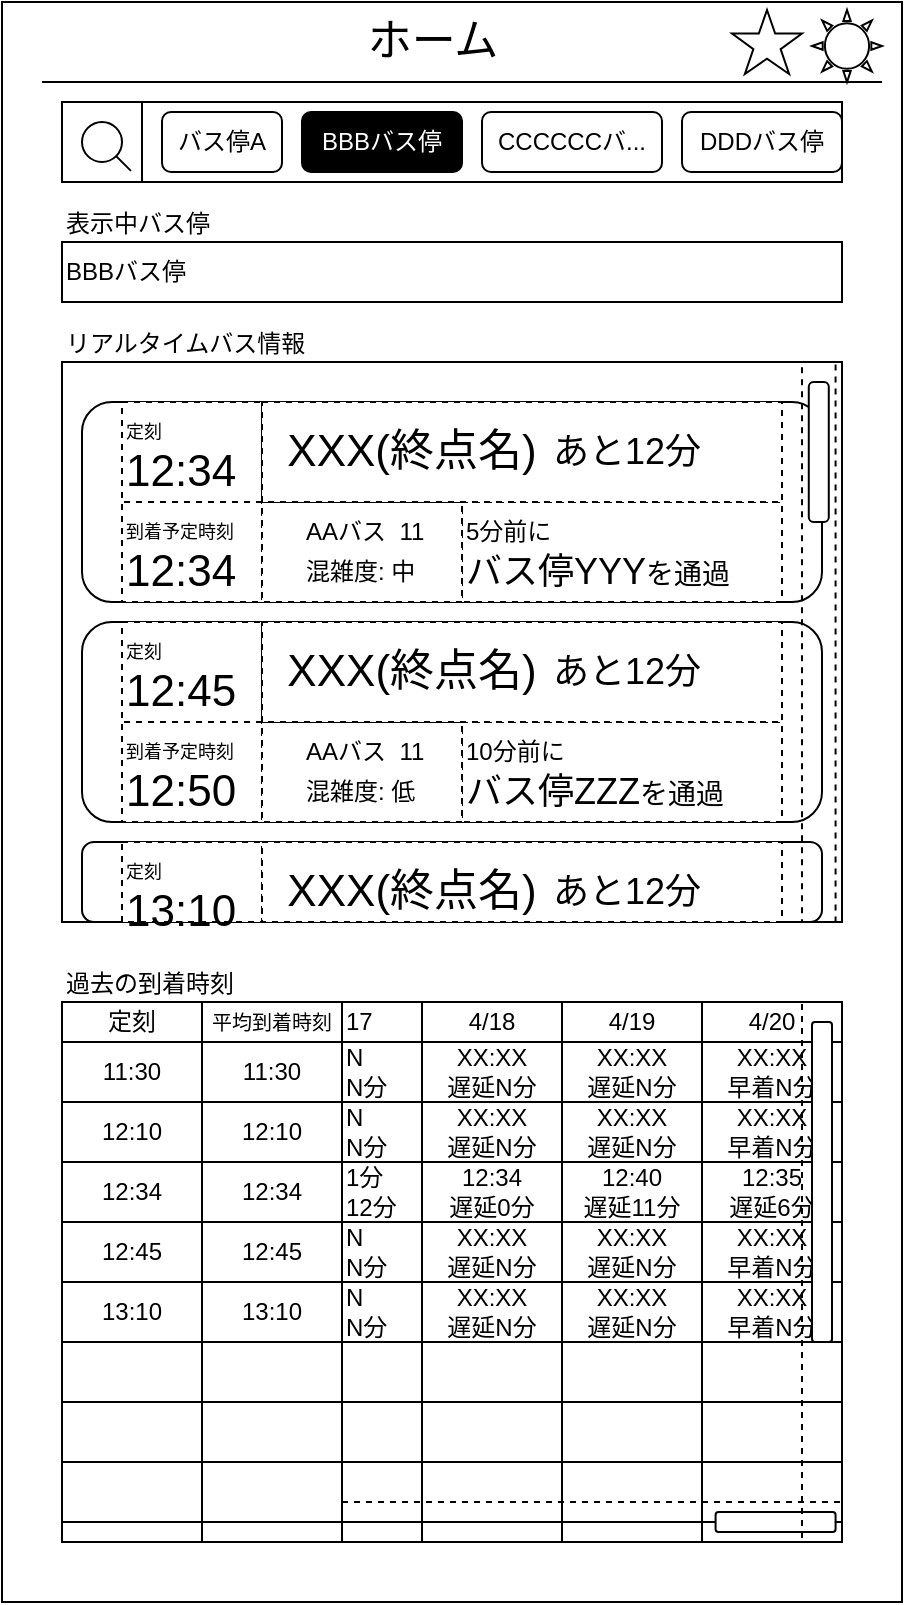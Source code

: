 <mxfile>
    <diagram id="0gX_4mhD0WV99adaaLF_" name="ページ1">
        <mxGraphModel dx="1389" dy="707" grid="1" gridSize="10" guides="1" tooltips="1" connect="1" arrows="1" fold="1" page="1" pageScale="0.5" pageWidth="900" pageHeight="1600" math="0" shadow="0">
            <root>
                <mxCell id="0"/>
                <mxCell id="1" parent="0"/>
                <mxCell id="4" value="" style="rounded=0;whiteSpace=wrap;html=1;movable=0;resizable=0;rotatable=0;deletable=0;editable=0;locked=1;connectable=0;" parent="1" vertex="1">
                    <mxGeometry x="-900" width="450" height="800" as="geometry"/>
                </mxCell>
                <mxCell id="2" value="" style="endArrow=none;html=1;" parent="1" edge="1">
                    <mxGeometry width="50" height="50" relative="1" as="geometry">
                        <mxPoint x="-880" y="40" as="sourcePoint"/>
                        <mxPoint x="-460" y="40" as="targetPoint"/>
                    </mxGeometry>
                </mxCell>
                <mxCell id="3" value="&lt;span style=&quot;font-size: 22px;&quot;&gt;ホーム&lt;/span&gt;" style="text;html=1;align=center;verticalAlign=middle;resizable=0;points=[];autosize=1;strokeColor=none;fillColor=none;" parent="1" vertex="1">
                    <mxGeometry x="-730" width="90" height="40" as="geometry"/>
                </mxCell>
                <mxCell id="5" value="" style="rounded=0;whiteSpace=wrap;html=1;movable=1;resizable=1;rotatable=1;deletable=1;editable=1;locked=0;connectable=1;strokeWidth=1;strokeColor=light-dark(#000000,#EDEDED);" parent="1" vertex="1">
                    <mxGeometry x="-870" y="180" width="390" height="280" as="geometry"/>
                </mxCell>
                <mxCell id="6" value="" style="rounded=1;whiteSpace=wrap;html=1;" parent="1" vertex="1">
                    <mxGeometry x="-860" y="200" width="370" height="100" as="geometry"/>
                </mxCell>
                <mxCell id="9" value="" style="rounded=1;whiteSpace=wrap;html=1;arcSize=24;" parent="1" vertex="1">
                    <mxGeometry x="-496.61" y="190" width="10" height="70" as="geometry"/>
                </mxCell>
                <mxCell id="10" value="" style="rounded=0;whiteSpace=wrap;html=1;" parent="1" vertex="1">
                    <mxGeometry x="-830" y="50" width="350" height="40" as="geometry"/>
                </mxCell>
                <mxCell id="11" value="" style="rounded=0;whiteSpace=wrap;html=1;movable=0;resizable=0;rotatable=0;deletable=0;editable=0;locked=1;connectable=0;" parent="1" vertex="1">
                    <mxGeometry x="-870" y="500" width="390" height="270" as="geometry"/>
                </mxCell>
                <mxCell id="12" value="" style="verticalLabelPosition=bottom;verticalAlign=top;html=1;shape=mxgraph.basic.star" parent="1" vertex="1">
                    <mxGeometry x="-535" y="4" width="35" height="32" as="geometry"/>
                </mxCell>
                <mxCell id="13" value="" style="verticalLabelPosition=bottom;verticalAlign=top;html=1;shape=mxgraph.basic.sun" parent="1" vertex="1">
                    <mxGeometry x="-495" y="4" width="35" height="36" as="geometry"/>
                </mxCell>
                <mxCell id="15" value="リアルタイムバス情報" style="text;html=1;align=left;verticalAlign=bottom;whiteSpace=wrap;rounded=0;" parent="1" vertex="1">
                    <mxGeometry x="-870" y="150" width="140" height="30" as="geometry"/>
                </mxCell>
                <mxCell id="23" value="" style="rounded=0;whiteSpace=wrap;html=1;" parent="1" vertex="1">
                    <mxGeometry x="-870" y="50" width="40" height="40" as="geometry"/>
                </mxCell>
                <mxCell id="24" value="" style="ellipse;whiteSpace=wrap;html=1;aspect=fixed;" parent="1" vertex="1">
                    <mxGeometry x="-860" y="60" width="20" height="20" as="geometry"/>
                </mxCell>
                <mxCell id="25" value="" style="endArrow=none;html=1;exitX=1;exitY=1;exitDx=0;exitDy=0;entryX=0.862;entryY=0.861;entryDx=0;entryDy=0;entryPerimeter=0;" parent="1" source="24" target="23" edge="1">
                    <mxGeometry width="50" height="50" relative="1" as="geometry">
                        <mxPoint x="-700" y="280" as="sourcePoint"/>
                        <mxPoint x="-650" y="230" as="targetPoint"/>
                    </mxGeometry>
                </mxCell>
                <mxCell id="26" value="バス停A" style="rounded=1;whiteSpace=wrap;html=1;fontSize=12;" parent="1" vertex="1">
                    <mxGeometry x="-820" y="55" width="60" height="30" as="geometry"/>
                </mxCell>
                <mxCell id="27" value="BBBバス停" style="rounded=1;whiteSpace=wrap;html=1;fillColor=#000000;fontColor=#FFFFFF;" parent="1" vertex="1">
                    <mxGeometry x="-750" y="55" width="80" height="30" as="geometry"/>
                </mxCell>
                <mxCell id="28" value="CCCCCCバ..." style="rounded=1;whiteSpace=wrap;html=1;" parent="1" vertex="1">
                    <mxGeometry x="-660" y="55" width="90" height="30" as="geometry"/>
                </mxCell>
                <mxCell id="33" value="" style="rounded=0;whiteSpace=wrap;html=1;dashed=1;" parent="1" vertex="1">
                    <mxGeometry x="-840" y="240" width="70" height="60" as="geometry"/>
                </mxCell>
                <mxCell id="29" value="DDDバス停" style="rounded=1;whiteSpace=wrap;html=1;align=center;" parent="1" vertex="1">
                    <mxGeometry x="-560" y="55" width="80" height="30" as="geometry"/>
                </mxCell>
                <mxCell id="37" value="" style="rounded=0;whiteSpace=wrap;html=1;dashed=1;" parent="1" vertex="1">
                    <mxGeometry x="-840" y="200" width="70" height="50" as="geometry"/>
                </mxCell>
                <mxCell id="32" value="&lt;font style=&quot;font-size: 22px;&quot;&gt;12:34&lt;/font&gt;" style="text;html=1;align=left;verticalAlign=middle;whiteSpace=wrap;rounded=0;" parent="1" vertex="1">
                    <mxGeometry x="-840" y="270" width="60" height="30" as="geometry"/>
                </mxCell>
                <mxCell id="16" value="&lt;font style=&quot;font-size: 22px;&quot;&gt;12:34&lt;/font&gt;" style="text;html=1;align=left;verticalAlign=middle;whiteSpace=wrap;rounded=0;" parent="1" vertex="1">
                    <mxGeometry x="-840" y="220" width="60" height="30" as="geometry"/>
                </mxCell>
                <mxCell id="34" value="定刻" style="text;html=1;align=left;verticalAlign=middle;whiteSpace=wrap;rounded=0;fontSize=9;" parent="1" vertex="1">
                    <mxGeometry x="-840" y="200" width="60" height="30" as="geometry"/>
                </mxCell>
                <mxCell id="35" value="到着予定時刻" style="text;html=1;align=left;verticalAlign=middle;whiteSpace=wrap;rounded=0;fontSize=9;" parent="1" vertex="1">
                    <mxGeometry x="-840" y="250" width="60" height="30" as="geometry"/>
                </mxCell>
                <mxCell id="41" value="" style="rounded=0;whiteSpace=wrap;html=1;dashed=1;" parent="1" vertex="1">
                    <mxGeometry x="-670" y="250" width="160" height="50" as="geometry"/>
                </mxCell>
                <mxCell id="38" value="バス停YYY&lt;font style=&quot;font-size: 14px;&quot;&gt;を通過&lt;/font&gt;" style="text;html=1;align=left;verticalAlign=middle;whiteSpace=wrap;rounded=0;fontSize=18;" parent="1" vertex="1">
                    <mxGeometry x="-670" y="270" width="150" height="30" as="geometry"/>
                </mxCell>
                <mxCell id="40" value="5分前に" style="text;html=1;align=left;verticalAlign=middle;whiteSpace=wrap;rounded=0;" parent="1" vertex="1">
                    <mxGeometry x="-670" y="250" width="60" height="30" as="geometry"/>
                </mxCell>
                <mxCell id="42" value="" style="rounded=0;whiteSpace=wrap;html=1;dashed=1;" parent="1" vertex="1">
                    <mxGeometry x="-770" y="250" width="100" height="50" as="geometry"/>
                </mxCell>
                <mxCell id="43" value="" style="rounded=0;whiteSpace=wrap;html=1;dashed=1;" parent="1" vertex="1">
                    <mxGeometry x="-770" y="200" width="260" height="50" as="geometry"/>
                </mxCell>
                <mxCell id="17" value="XXX(終点名)" style="text;html=1;align=center;verticalAlign=middle;whiteSpace=wrap;rounded=0;fontSize=22;" parent="1" vertex="1">
                    <mxGeometry x="-770" y="210" width="150" height="30" as="geometry"/>
                </mxCell>
                <mxCell id="18" value="あと12分" style="text;html=1;align=center;verticalAlign=middle;whiteSpace=wrap;rounded=0;fontSize=18;" parent="1" vertex="1">
                    <mxGeometry x="-635" y="210" width="95" height="30" as="geometry"/>
                </mxCell>
                <mxCell id="20" value="AAバス" style="text;html=1;align=left;verticalAlign=middle;whiteSpace=wrap;rounded=0;" parent="1" vertex="1">
                    <mxGeometry x="-750" y="250" width="60" height="30" as="geometry"/>
                </mxCell>
                <mxCell id="21" value="混雑度: 中" style="text;html=1;align=left;verticalAlign=middle;whiteSpace=wrap;rounded=0;" parent="1" vertex="1">
                    <mxGeometry x="-750" y="270" width="60" height="30" as="geometry"/>
                </mxCell>
                <mxCell id="30" value="11" style="text;html=1;align=center;verticalAlign=middle;whiteSpace=wrap;rounded=0;" parent="1" vertex="1">
                    <mxGeometry x="-725" y="250" width="60" height="30" as="geometry"/>
                </mxCell>
                <mxCell id="44" value="" style="rounded=1;whiteSpace=wrap;html=1;" parent="1" vertex="1">
                    <mxGeometry x="-860" y="310" width="370" height="100" as="geometry"/>
                </mxCell>
                <mxCell id="45" value="" style="rounded=0;whiteSpace=wrap;html=1;dashed=1;" parent="1" vertex="1">
                    <mxGeometry x="-840" y="350" width="70" height="60" as="geometry"/>
                </mxCell>
                <mxCell id="46" value="" style="rounded=0;whiteSpace=wrap;html=1;dashed=1;" parent="1" vertex="1">
                    <mxGeometry x="-840" y="310" width="70" height="50" as="geometry"/>
                </mxCell>
                <mxCell id="47" value="&lt;font style=&quot;font-size: 22px;&quot;&gt;12:50&lt;/font&gt;" style="text;html=1;align=left;verticalAlign=middle;whiteSpace=wrap;rounded=0;" parent="1" vertex="1">
                    <mxGeometry x="-840" y="380" width="60" height="30" as="geometry"/>
                </mxCell>
                <mxCell id="48" value="&lt;font style=&quot;font-size: 22px;&quot;&gt;12:45&lt;/font&gt;" style="text;html=1;align=left;verticalAlign=middle;whiteSpace=wrap;rounded=0;" parent="1" vertex="1">
                    <mxGeometry x="-840" y="330" width="60" height="30" as="geometry"/>
                </mxCell>
                <mxCell id="49" value="定刻" style="text;html=1;align=left;verticalAlign=middle;whiteSpace=wrap;rounded=0;fontSize=9;" parent="1" vertex="1">
                    <mxGeometry x="-840" y="310" width="60" height="30" as="geometry"/>
                </mxCell>
                <mxCell id="50" value="到着予定時刻" style="text;html=1;align=left;verticalAlign=middle;whiteSpace=wrap;rounded=0;fontSize=9;" parent="1" vertex="1">
                    <mxGeometry x="-840" y="360" width="60" height="30" as="geometry"/>
                </mxCell>
                <mxCell id="51" value="" style="rounded=0;whiteSpace=wrap;html=1;dashed=1;" parent="1" vertex="1">
                    <mxGeometry x="-670" y="360" width="160" height="50" as="geometry"/>
                </mxCell>
                <mxCell id="52" value="バス停ZZZ&lt;font style=&quot;font-size: 14px;&quot;&gt;を通過&lt;/font&gt;" style="text;html=1;align=left;verticalAlign=middle;whiteSpace=wrap;rounded=0;fontSize=18;" parent="1" vertex="1">
                    <mxGeometry x="-670" y="380" width="150" height="30" as="geometry"/>
                </mxCell>
                <mxCell id="53" value="10分前に" style="text;html=1;align=left;verticalAlign=middle;whiteSpace=wrap;rounded=0;" parent="1" vertex="1">
                    <mxGeometry x="-670" y="360" width="60" height="30" as="geometry"/>
                </mxCell>
                <mxCell id="54" value="" style="rounded=0;whiteSpace=wrap;html=1;dashed=1;" parent="1" vertex="1">
                    <mxGeometry x="-770" y="360" width="100" height="50" as="geometry"/>
                </mxCell>
                <mxCell id="55" value="" style="rounded=0;whiteSpace=wrap;html=1;dashed=1;" parent="1" vertex="1">
                    <mxGeometry x="-770" y="310" width="260" height="50" as="geometry"/>
                </mxCell>
                <mxCell id="56" value="XXX&lt;span style=&quot;color: rgb(0, 0, 0);&quot;&gt;(終点名)&lt;/span&gt;" style="text;html=1;align=center;verticalAlign=middle;whiteSpace=wrap;rounded=0;fontSize=22;" parent="1" vertex="1">
                    <mxGeometry x="-770" y="320" width="150" height="30" as="geometry"/>
                </mxCell>
                <mxCell id="57" value="あと12分" style="text;html=1;align=center;verticalAlign=middle;whiteSpace=wrap;rounded=0;fontSize=18;" parent="1" vertex="1">
                    <mxGeometry x="-635" y="320" width="95" height="30" as="geometry"/>
                </mxCell>
                <mxCell id="58" value="AAバス" style="text;html=1;align=left;verticalAlign=middle;whiteSpace=wrap;rounded=0;" parent="1" vertex="1">
                    <mxGeometry x="-750" y="360" width="60" height="30" as="geometry"/>
                </mxCell>
                <mxCell id="59" value="混雑度: 低" style="text;html=1;align=left;verticalAlign=middle;whiteSpace=wrap;rounded=0;" parent="1" vertex="1">
                    <mxGeometry x="-750" y="380" width="60" height="30" as="geometry"/>
                </mxCell>
                <mxCell id="60" value="11" style="text;html=1;align=center;verticalAlign=middle;whiteSpace=wrap;rounded=0;" parent="1" vertex="1">
                    <mxGeometry x="-725" y="360" width="60" height="30" as="geometry"/>
                </mxCell>
                <mxCell id="61" value="" style="rounded=1;whiteSpace=wrap;html=1;" parent="1" vertex="1">
                    <mxGeometry x="-860" y="420" width="370" height="40" as="geometry"/>
                </mxCell>
                <mxCell id="63" value="" style="rounded=0;whiteSpace=wrap;html=1;dashed=1;" parent="1" vertex="1">
                    <mxGeometry x="-840" y="420" width="70" height="40" as="geometry"/>
                </mxCell>
                <mxCell id="65" value="&lt;span style=&quot;font-size: 22px;&quot;&gt;13:10&lt;/span&gt;" style="text;html=1;align=left;verticalAlign=middle;whiteSpace=wrap;rounded=0;" parent="1" vertex="1">
                    <mxGeometry x="-840" y="440" width="60" height="30" as="geometry"/>
                </mxCell>
                <mxCell id="66" value="定刻" style="text;html=1;align=left;verticalAlign=middle;whiteSpace=wrap;rounded=0;fontSize=9;" parent="1" vertex="1">
                    <mxGeometry x="-840" y="420" width="60" height="30" as="geometry"/>
                </mxCell>
                <mxCell id="72" value="" style="rounded=0;whiteSpace=wrap;html=1;dashed=1;" parent="1" vertex="1">
                    <mxGeometry x="-770" y="420" width="260" height="40" as="geometry"/>
                </mxCell>
                <mxCell id="73" value="XXX&lt;span style=&quot;color: rgb(0, 0, 0);&quot;&gt;(終点名)&lt;/span&gt;" style="text;html=1;align=center;verticalAlign=middle;whiteSpace=wrap;rounded=0;fontSize=22;" parent="1" vertex="1">
                    <mxGeometry x="-770" y="430" width="150" height="30" as="geometry"/>
                </mxCell>
                <mxCell id="74" value="あと12分" style="text;html=1;align=center;verticalAlign=middle;whiteSpace=wrap;rounded=0;fontSize=18;" parent="1" vertex="1">
                    <mxGeometry x="-635" y="430" width="95" height="30" as="geometry"/>
                </mxCell>
                <mxCell id="78" value="BBBバス停" style="rounded=0;whiteSpace=wrap;html=1;align=left;" parent="1" vertex="1">
                    <mxGeometry x="-870" y="120" width="390" height="30" as="geometry"/>
                </mxCell>
                <mxCell id="79" value="表示中バス停" style="text;html=1;align=left;verticalAlign=bottom;whiteSpace=wrap;rounded=0;" parent="1" vertex="1">
                    <mxGeometry x="-870" y="90" width="120" height="30" as="geometry"/>
                </mxCell>
                <mxCell id="80" value="過去の到着時刻" style="text;html=1;align=left;verticalAlign=bottom;whiteSpace=wrap;rounded=0;" parent="1" vertex="1">
                    <mxGeometry x="-870" y="470" width="100" height="30" as="geometry"/>
                </mxCell>
                <mxCell id="108" value="平均到着時刻" style="rounded=0;whiteSpace=wrap;html=1;fontSize=10;" parent="1" vertex="1">
                    <mxGeometry x="-800" y="500" width="70" height="20" as="geometry"/>
                </mxCell>
                <mxCell id="111" value="" style="endArrow=none;html=1;entryX=1;entryY=1;entryDx=0;entryDy=0;" parent="1" target="108" edge="1">
                    <mxGeometry width="50" height="50" relative="1" as="geometry">
                        <mxPoint x="-730" y="770" as="sourcePoint"/>
                        <mxPoint x="-660" y="530" as="targetPoint"/>
                    </mxGeometry>
                </mxCell>
                <mxCell id="112" value="4/19" style="rounded=0;whiteSpace=wrap;html=1;" parent="1" vertex="1">
                    <mxGeometry x="-620" y="500" width="70" height="20" as="geometry"/>
                </mxCell>
                <mxCell id="113" value="4/20" style="rounded=0;whiteSpace=wrap;html=1;" parent="1" vertex="1">
                    <mxGeometry x="-550" y="500" width="70" height="20" as="geometry"/>
                </mxCell>
                <mxCell id="114" value="4/18" style="rounded=0;whiteSpace=wrap;html=1;" parent="1" vertex="1">
                    <mxGeometry x="-690" y="500" width="70" height="20" as="geometry"/>
                </mxCell>
                <mxCell id="115" value="17" style="rounded=0;whiteSpace=wrap;html=1;align=left;" parent="1" vertex="1">
                    <mxGeometry x="-730" y="500" width="40" height="20" as="geometry"/>
                </mxCell>
                <mxCell id="116" value="" style="endArrow=none;html=1;" parent="1" edge="1">
                    <mxGeometry width="50" height="50" relative="1" as="geometry">
                        <mxPoint x="-870" y="610" as="sourcePoint"/>
                        <mxPoint x="-480" y="610" as="targetPoint"/>
                    </mxGeometry>
                </mxCell>
                <mxCell id="117" value="" style="endArrow=none;html=1;" parent="1" edge="1">
                    <mxGeometry width="50" height="50" relative="1" as="geometry">
                        <mxPoint x="-870" y="640" as="sourcePoint"/>
                        <mxPoint x="-480" y="640" as="targetPoint"/>
                    </mxGeometry>
                </mxCell>
                <mxCell id="118" value="" style="endArrow=none;html=1;" parent="1" edge="1">
                    <mxGeometry width="50" height="50" relative="1" as="geometry">
                        <mxPoint x="-870" y="670" as="sourcePoint"/>
                        <mxPoint x="-480" y="670" as="targetPoint"/>
                    </mxGeometry>
                </mxCell>
                <mxCell id="119" value="" style="endArrow=none;html=1;" parent="1" edge="1">
                    <mxGeometry width="50" height="50" relative="1" as="geometry">
                        <mxPoint x="-870" y="580" as="sourcePoint"/>
                        <mxPoint x="-480" y="580" as="targetPoint"/>
                    </mxGeometry>
                </mxCell>
                <mxCell id="120" value="" style="endArrow=none;html=1;fontStyle=1" parent="1" edge="1">
                    <mxGeometry width="50" height="50" relative="1" as="geometry">
                        <mxPoint x="-870" y="550" as="sourcePoint"/>
                        <mxPoint x="-480" y="550" as="targetPoint"/>
                    </mxGeometry>
                </mxCell>
                <mxCell id="121" value="" style="endArrow=none;html=1;fontStyle=1" parent="1" edge="1">
                    <mxGeometry width="50" height="50" relative="1" as="geometry">
                        <mxPoint x="-870" y="700" as="sourcePoint"/>
                        <mxPoint x="-480" y="700" as="targetPoint"/>
                    </mxGeometry>
                </mxCell>
                <mxCell id="122" value="" style="endArrow=none;html=1;" parent="1" edge="1">
                    <mxGeometry width="50" height="50" relative="1" as="geometry">
                        <mxPoint x="-870" y="730" as="sourcePoint"/>
                        <mxPoint x="-480" y="730" as="targetPoint"/>
                    </mxGeometry>
                </mxCell>
                <mxCell id="123" value="" style="endArrow=none;html=1;" parent="1" edge="1">
                    <mxGeometry width="50" height="50" relative="1" as="geometry">
                        <mxPoint x="-870" y="760" as="sourcePoint"/>
                        <mxPoint x="-480" y="760" as="targetPoint"/>
                    </mxGeometry>
                </mxCell>
                <mxCell id="124" value="" style="endArrow=none;html=1;" parent="1" edge="1">
                    <mxGeometry width="50" height="50" relative="1" as="geometry">
                        <mxPoint x="-800" y="770" as="sourcePoint"/>
                        <mxPoint x="-800" y="520" as="targetPoint"/>
                    </mxGeometry>
                </mxCell>
                <mxCell id="125" value="" style="endArrow=none;html=1;" parent="1" edge="1">
                    <mxGeometry width="50" height="50" relative="1" as="geometry">
                        <mxPoint x="-690" y="770" as="sourcePoint"/>
                        <mxPoint x="-690" y="520" as="targetPoint"/>
                    </mxGeometry>
                </mxCell>
                <mxCell id="126" value="" style="endArrow=none;html=1;" parent="1" edge="1">
                    <mxGeometry width="50" height="50" relative="1" as="geometry">
                        <mxPoint x="-620" y="770" as="sourcePoint"/>
                        <mxPoint x="-620" y="520" as="targetPoint"/>
                    </mxGeometry>
                </mxCell>
                <mxCell id="127" value="" style="endArrow=none;html=1;" parent="1" edge="1">
                    <mxGeometry width="50" height="50" relative="1" as="geometry">
                        <mxPoint x="-550" y="770" as="sourcePoint"/>
                        <mxPoint x="-550" y="520" as="targetPoint"/>
                    </mxGeometry>
                </mxCell>
                <mxCell id="129" value="12:34" style="text;html=1;align=center;verticalAlign=middle;whiteSpace=wrap;rounded=0;" parent="1" vertex="1">
                    <mxGeometry x="-795" y="580" width="60" height="30" as="geometry"/>
                </mxCell>
                <mxCell id="130" value="12:35&lt;div&gt;遅延6分&lt;/div&gt;" style="text;html=1;align=center;verticalAlign=middle;whiteSpace=wrap;rounded=0;" parent="1" vertex="1">
                    <mxGeometry x="-545" y="580" width="60" height="30" as="geometry"/>
                </mxCell>
                <mxCell id="131" value="12:40&lt;div&gt;遅延11分&lt;/div&gt;" style="text;html=1;align=center;verticalAlign=middle;whiteSpace=wrap;rounded=0;" parent="1" vertex="1">
                    <mxGeometry x="-615" y="580" width="60" height="30" as="geometry"/>
                </mxCell>
                <mxCell id="133" value="12:34&lt;div&gt;遅延0分&lt;/div&gt;" style="text;html=1;align=center;verticalAlign=middle;whiteSpace=wrap;rounded=0;" parent="1" vertex="1">
                    <mxGeometry x="-685" y="580" width="60" height="30" as="geometry"/>
                </mxCell>
                <mxCell id="135" value="&lt;div style=&quot;&quot;&gt;&lt;span style=&quot;background-color: transparent;&quot;&gt;1分&lt;/span&gt;&lt;/div&gt;&lt;div&gt;12分&lt;/div&gt;" style="text;html=1;align=left;verticalAlign=middle;whiteSpace=wrap;rounded=0;" parent="1" vertex="1">
                    <mxGeometry x="-730" y="580" width="30" height="30" as="geometry"/>
                </mxCell>
                <mxCell id="142" value="12:45" style="text;html=1;align=center;verticalAlign=middle;whiteSpace=wrap;rounded=0;" parent="1" vertex="1">
                    <mxGeometry x="-795" y="610" width="60" height="30" as="geometry"/>
                </mxCell>
                <mxCell id="143" value="13:10" style="text;html=1;align=center;verticalAlign=middle;whiteSpace=wrap;rounded=0;" parent="1" vertex="1">
                    <mxGeometry x="-795" y="640" width="60" height="30" as="geometry"/>
                </mxCell>
                <mxCell id="145" value="XX:XX&lt;div&gt;早着N分&lt;/div&gt;" style="text;html=1;align=center;verticalAlign=middle;whiteSpace=wrap;rounded=0;" parent="1" vertex="1">
                    <mxGeometry x="-545" y="610" width="60" height="30" as="geometry"/>
                </mxCell>
                <mxCell id="146" value="XX:XX&lt;br&gt;&lt;div&gt;遅延N分&lt;/div&gt;" style="text;html=1;align=center;verticalAlign=middle;whiteSpace=wrap;rounded=0;" parent="1" vertex="1">
                    <mxGeometry x="-615" y="610" width="60" height="30" as="geometry"/>
                </mxCell>
                <mxCell id="147" value="XX:XX&lt;br&gt;&lt;div&gt;遅延N分&lt;/div&gt;" style="text;html=1;align=center;verticalAlign=middle;whiteSpace=wrap;rounded=0;" parent="1" vertex="1">
                    <mxGeometry x="-685" y="610" width="60" height="30" as="geometry"/>
                </mxCell>
                <mxCell id="148" value="&lt;div style=&quot;&quot;&gt;N&lt;/div&gt;&lt;div&gt;N分&lt;/div&gt;" style="text;html=1;align=left;verticalAlign=middle;whiteSpace=wrap;rounded=0;" parent="1" vertex="1">
                    <mxGeometry x="-730" y="610" width="30" height="30" as="geometry"/>
                </mxCell>
                <mxCell id="154" value="XX:XX&lt;div&gt;早着N分&lt;/div&gt;" style="text;html=1;align=center;verticalAlign=middle;whiteSpace=wrap;rounded=0;" parent="1" vertex="1">
                    <mxGeometry x="-545" y="640" width="60" height="30" as="geometry"/>
                </mxCell>
                <mxCell id="155" value="XX:XX&lt;br&gt;&lt;div&gt;遅延N分&lt;/div&gt;" style="text;html=1;align=center;verticalAlign=middle;whiteSpace=wrap;rounded=0;" parent="1" vertex="1">
                    <mxGeometry x="-615" y="640" width="60" height="30" as="geometry"/>
                </mxCell>
                <mxCell id="156" value="XX:XX&lt;br&gt;&lt;div&gt;遅延N分&lt;/div&gt;" style="text;html=1;align=center;verticalAlign=middle;whiteSpace=wrap;rounded=0;" parent="1" vertex="1">
                    <mxGeometry x="-685" y="640" width="60" height="30" as="geometry"/>
                </mxCell>
                <mxCell id="157" value="&lt;div style=&quot;&quot;&gt;N&lt;/div&gt;&lt;div&gt;N分&lt;/div&gt;" style="text;html=1;align=left;verticalAlign=middle;whiteSpace=wrap;rounded=0;" parent="1" vertex="1">
                    <mxGeometry x="-730" y="640" width="30" height="30" as="geometry"/>
                </mxCell>
                <mxCell id="161" value="11:30" style="text;html=1;align=center;verticalAlign=middle;whiteSpace=wrap;rounded=0;" parent="1" vertex="1">
                    <mxGeometry x="-795" y="520" width="60" height="30" as="geometry"/>
                </mxCell>
                <mxCell id="162" value="12:10" style="text;html=1;align=center;verticalAlign=middle;whiteSpace=wrap;rounded=0;" parent="1" vertex="1">
                    <mxGeometry x="-795" y="550" width="60" height="30" as="geometry"/>
                </mxCell>
                <mxCell id="163" value="XX:XX&lt;div&gt;早着N分&lt;/div&gt;" style="text;html=1;align=center;verticalAlign=middle;whiteSpace=wrap;rounded=0;" parent="1" vertex="1">
                    <mxGeometry x="-545" y="520" width="60" height="30" as="geometry"/>
                </mxCell>
                <mxCell id="164" value="XX:XX&lt;br&gt;&lt;div&gt;遅延N分&lt;/div&gt;" style="text;html=1;align=center;verticalAlign=middle;whiteSpace=wrap;rounded=0;" parent="1" vertex="1">
                    <mxGeometry x="-615" y="520" width="60" height="30" as="geometry"/>
                </mxCell>
                <mxCell id="165" value="XX:XX&lt;br&gt;&lt;div&gt;遅延N分&lt;/div&gt;" style="text;html=1;align=center;verticalAlign=middle;whiteSpace=wrap;rounded=0;" parent="1" vertex="1">
                    <mxGeometry x="-685" y="520" width="60" height="30" as="geometry"/>
                </mxCell>
                <mxCell id="166" value="&lt;div style=&quot;&quot;&gt;N&lt;/div&gt;&lt;div&gt;N分&lt;/div&gt;" style="text;html=1;align=left;verticalAlign=middle;whiteSpace=wrap;rounded=0;" parent="1" vertex="1">
                    <mxGeometry x="-730" y="520" width="30" height="30" as="geometry"/>
                </mxCell>
                <mxCell id="167" value="XX:XX&lt;div&gt;早着N分&lt;/div&gt;" style="text;html=1;align=center;verticalAlign=middle;whiteSpace=wrap;rounded=0;" parent="1" vertex="1">
                    <mxGeometry x="-545" y="550" width="60" height="30" as="geometry"/>
                </mxCell>
                <mxCell id="168" value="XX:XX&lt;br&gt;&lt;div&gt;遅延N分&lt;/div&gt;" style="text;html=1;align=center;verticalAlign=middle;whiteSpace=wrap;rounded=0;" parent="1" vertex="1">
                    <mxGeometry x="-615" y="550" width="60" height="30" as="geometry"/>
                </mxCell>
                <mxCell id="169" value="XX:XX&lt;br&gt;&lt;div&gt;遅延N分&lt;/div&gt;" style="text;html=1;align=center;verticalAlign=middle;whiteSpace=wrap;rounded=0;" parent="1" vertex="1">
                    <mxGeometry x="-685" y="550" width="60" height="30" as="geometry"/>
                </mxCell>
                <mxCell id="170" value="&lt;div style=&quot;&quot;&gt;N&lt;/div&gt;&lt;div&gt;N分&lt;/div&gt;" style="text;html=1;align=left;verticalAlign=middle;whiteSpace=wrap;rounded=0;" parent="1" vertex="1">
                    <mxGeometry x="-730" y="550" width="30" height="30" as="geometry"/>
                </mxCell>
                <mxCell id="7" value="" style="rounded=0;whiteSpace=wrap;html=1;dashed=1;fillColor=none;" parent="1" vertex="1">
                    <mxGeometry x="-500" y="180" width="16.79" height="280" as="geometry"/>
                </mxCell>
                <mxCell id="171" value="" style="rounded=0;whiteSpace=wrap;html=1;fillColor=none;dashed=1;" parent="1" vertex="1">
                    <mxGeometry x="-730" y="750" width="250" height="20" as="geometry"/>
                </mxCell>
                <mxCell id="172" value="" style="rounded=1;whiteSpace=wrap;html=1;" parent="1" vertex="1">
                    <mxGeometry x="-543.21" y="755" width="60" height="10" as="geometry"/>
                </mxCell>
                <mxCell id="173" value="" style="rounded=0;whiteSpace=wrap;html=1;dashed=1;fillColor=none;" parent="1" vertex="1">
                    <mxGeometry x="-500" y="500" width="20" height="270" as="geometry"/>
                </mxCell>
                <mxCell id="175" value="" style="rounded=1;whiteSpace=wrap;html=1;" parent="1" vertex="1">
                    <mxGeometry x="-495" y="510" width="10" height="160" as="geometry"/>
                </mxCell>
                <mxCell id="176" value="定刻" style="rounded=0;whiteSpace=wrap;html=1;" vertex="1" parent="1">
                    <mxGeometry x="-870" y="500" width="70" height="20" as="geometry"/>
                </mxCell>
                <mxCell id="177" value="12:34" style="text;html=1;align=center;verticalAlign=middle;whiteSpace=wrap;rounded=0;" vertex="1" parent="1">
                    <mxGeometry x="-865" y="580" width="60" height="30" as="geometry"/>
                </mxCell>
                <mxCell id="178" value="12:45" style="text;html=1;align=center;verticalAlign=middle;whiteSpace=wrap;rounded=0;" vertex="1" parent="1">
                    <mxGeometry x="-865" y="610" width="60" height="30" as="geometry"/>
                </mxCell>
                <mxCell id="179" value="13:10" style="text;html=1;align=center;verticalAlign=middle;whiteSpace=wrap;rounded=0;" vertex="1" parent="1">
                    <mxGeometry x="-865" y="640" width="60" height="30" as="geometry"/>
                </mxCell>
                <mxCell id="180" value="11:30" style="text;html=1;align=center;verticalAlign=middle;whiteSpace=wrap;rounded=0;" vertex="1" parent="1">
                    <mxGeometry x="-865" y="520" width="60" height="30" as="geometry"/>
                </mxCell>
                <mxCell id="181" value="12:10" style="text;html=1;align=center;verticalAlign=middle;whiteSpace=wrap;rounded=0;" vertex="1" parent="1">
                    <mxGeometry x="-865" y="550" width="60" height="30" as="geometry"/>
                </mxCell>
            </root>
        </mxGraphModel>
    </diagram>
</mxfile>